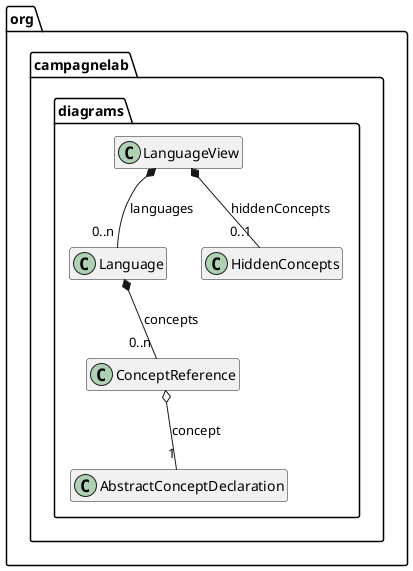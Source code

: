 @startuml

package org.campagnelab.diagrams {

class LanguageView {
}
hide empty members
LanguageView *-- "0..n" Language : languages
LanguageView *-- "0..1" HiddenConcepts : hiddenConcepts

class ConceptReference {
}
hide empty members
ConceptReference o-- "1"AbstractConceptDeclaration : concept

class Language {
}
hide empty members
Language *-- "0..n" ConceptReference : concepts
}
@enduml

